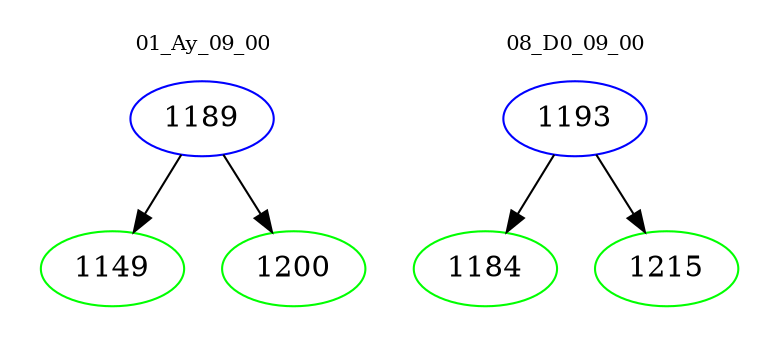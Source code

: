 digraph{
subgraph cluster_0 {
color = white
label = "01_Ay_09_00";
fontsize=10;
T0_1189 [label="1189", color="blue"]
T0_1189 -> T0_1149 [color="black"]
T0_1149 [label="1149", color="green"]
T0_1189 -> T0_1200 [color="black"]
T0_1200 [label="1200", color="green"]
}
subgraph cluster_1 {
color = white
label = "08_D0_09_00";
fontsize=10;
T1_1193 [label="1193", color="blue"]
T1_1193 -> T1_1184 [color="black"]
T1_1184 [label="1184", color="green"]
T1_1193 -> T1_1215 [color="black"]
T1_1215 [label="1215", color="green"]
}
}
